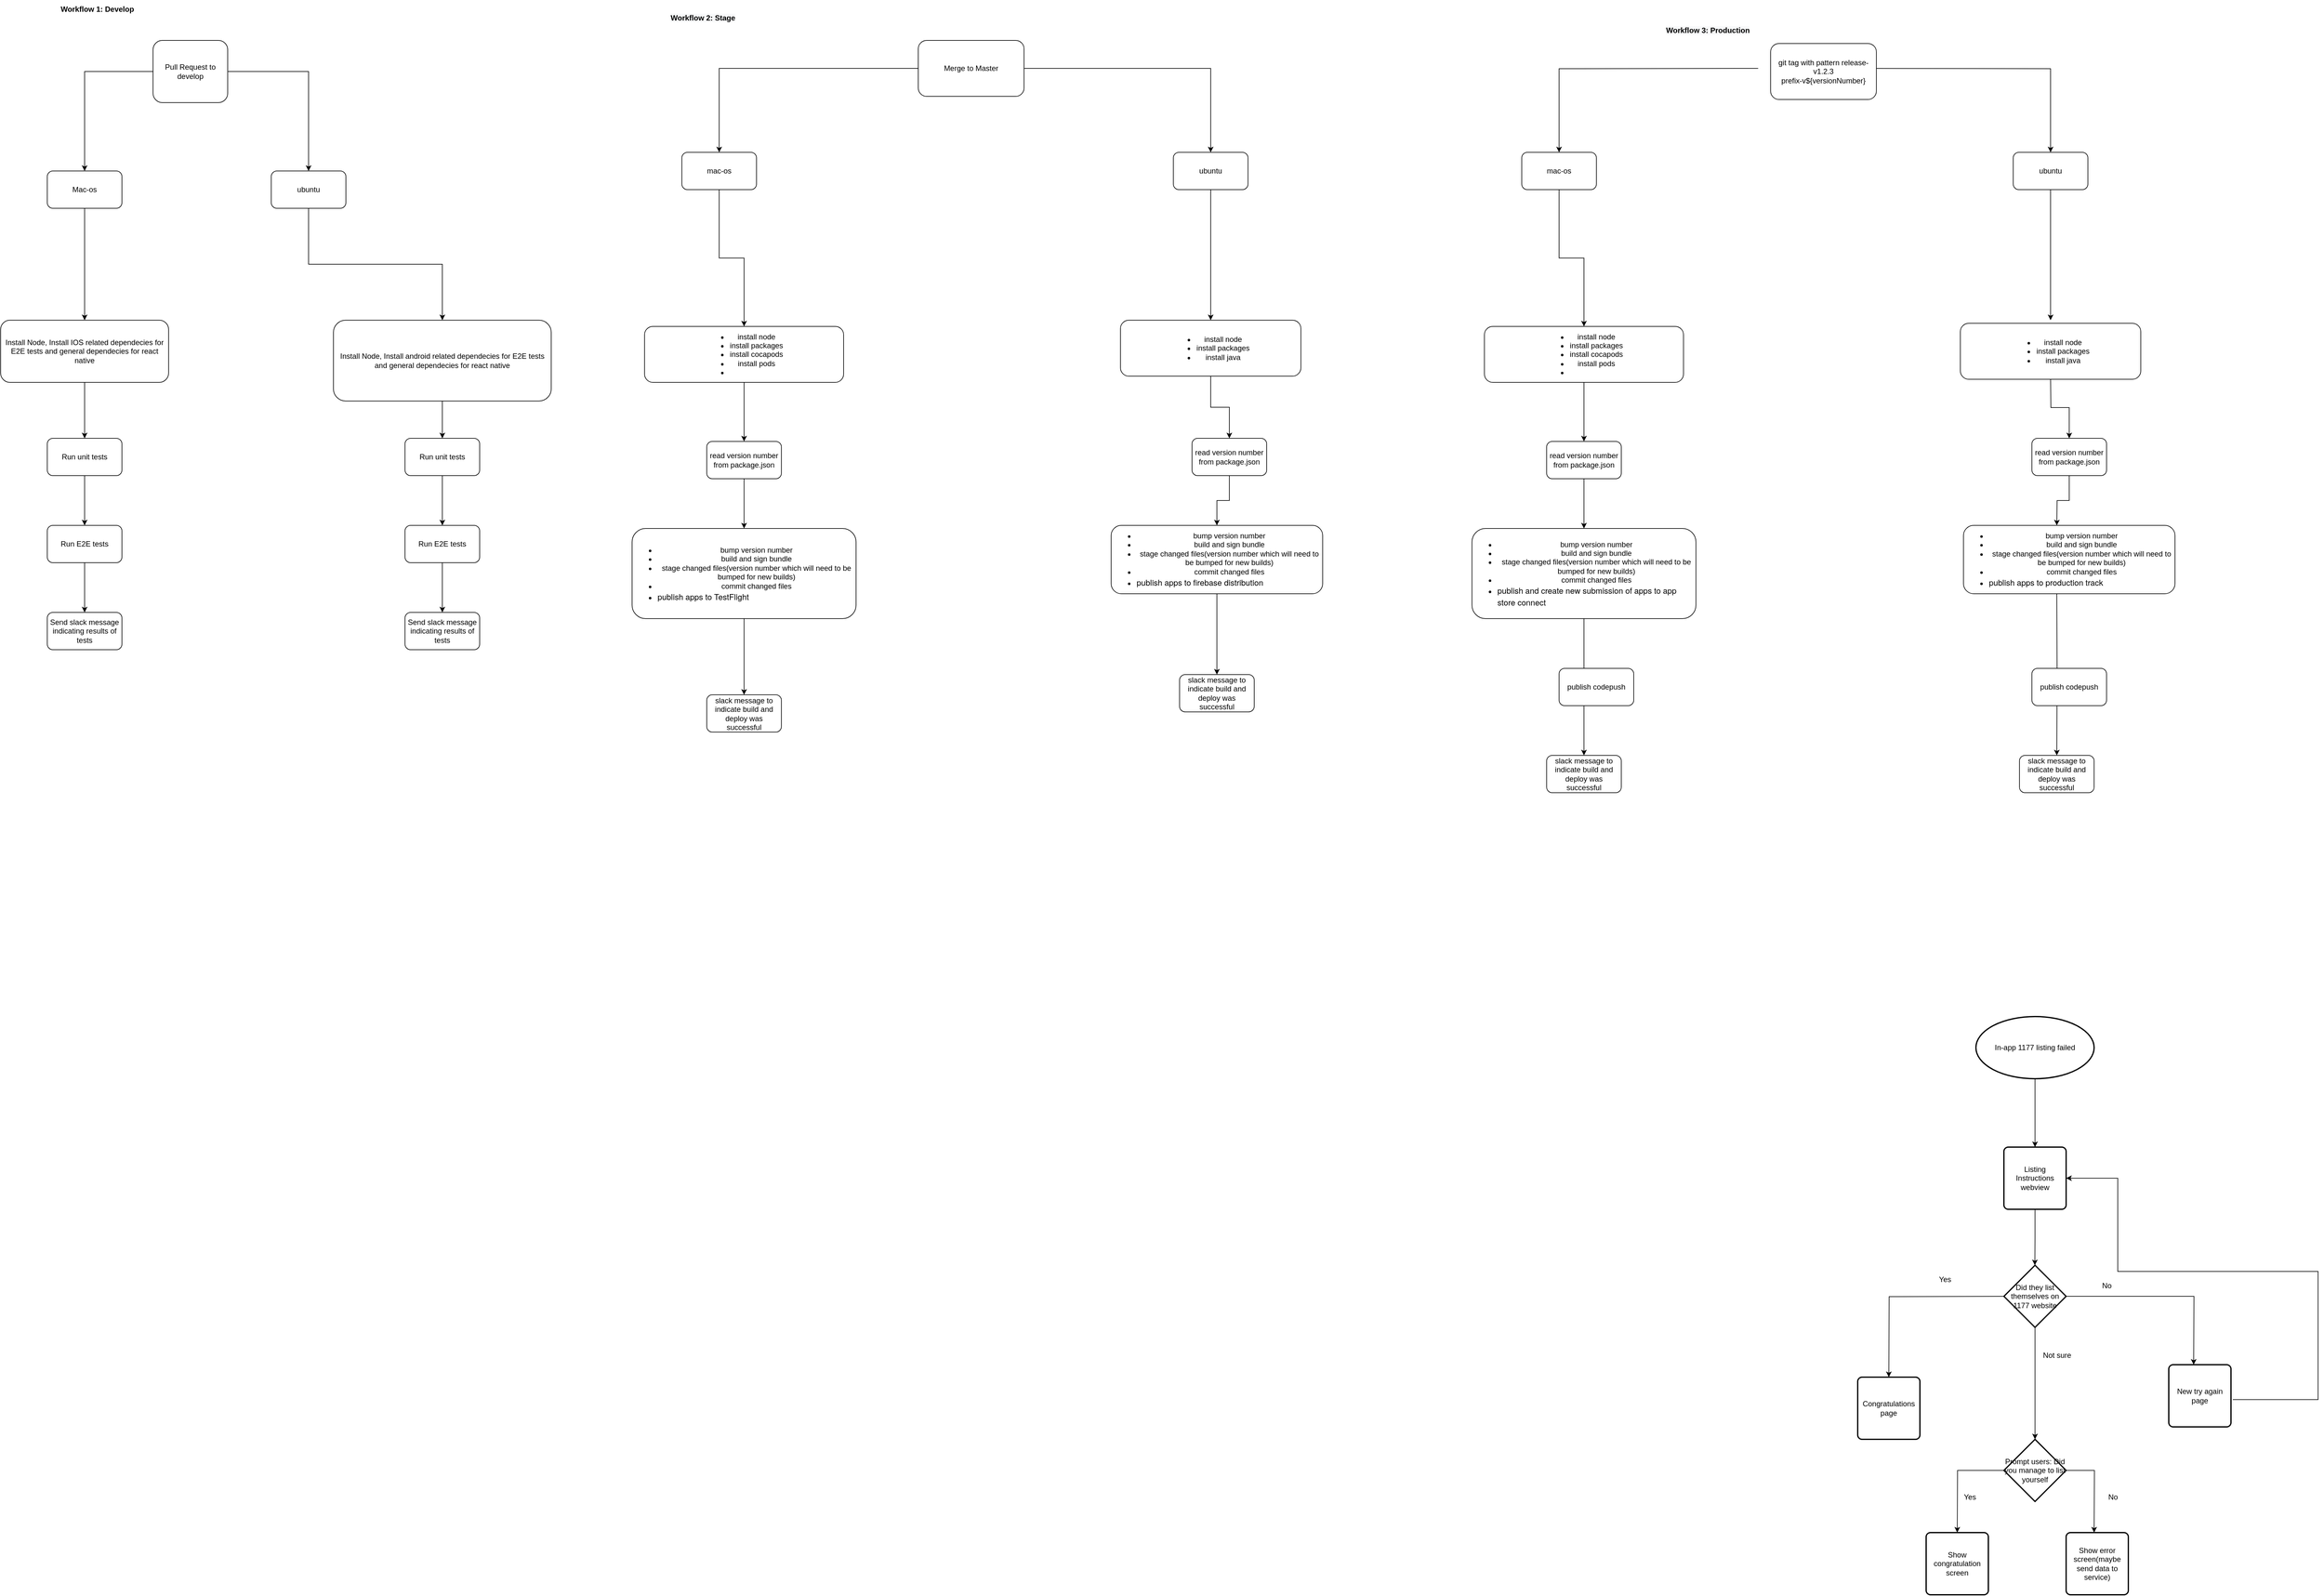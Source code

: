 <mxfile version="24.6.2" type="github">
  <diagram id="Z5iwHIcZEACn4jIKpfEN" name="Page-1">
    <mxGraphModel dx="659" dy="827" grid="1" gridSize="10" guides="1" tooltips="1" connect="1" arrows="1" fold="1" page="1" pageScale="1" pageWidth="850" pageHeight="1100" math="0" shadow="0">
      <root>
        <mxCell id="0" />
        <mxCell id="1" parent="0" />
        <mxCell id="zim9InCL9UAhZSMzU34I-10" value="" style="edgeStyle=orthogonalEdgeStyle;rounded=0;orthogonalLoop=1;jettySize=auto;html=1;" parent="1" source="zim9InCL9UAhZSMzU34I-7" target="zim9InCL9UAhZSMzU34I-9" edge="1">
          <mxGeometry relative="1" as="geometry" />
        </mxCell>
        <mxCell id="zim9InCL9UAhZSMzU34I-14" style="edgeStyle=orthogonalEdgeStyle;rounded=0;orthogonalLoop=1;jettySize=auto;html=1;exitX=1;exitY=0.5;exitDx=0;exitDy=0;entryX=0.5;entryY=0;entryDx=0;entryDy=0;" parent="1" source="zim9InCL9UAhZSMzU34I-7" target="zim9InCL9UAhZSMzU34I-12" edge="1">
          <mxGeometry relative="1" as="geometry" />
        </mxCell>
        <mxCell id="zim9InCL9UAhZSMzU34I-7" value="Pull Request to develop" style="rounded=1;whiteSpace=wrap;html=1;" parent="1" vertex="1">
          <mxGeometry x="1460" y="70" width="120" height="100" as="geometry" />
        </mxCell>
        <mxCell id="zim9InCL9UAhZSMzU34I-8" style="edgeStyle=orthogonalEdgeStyle;rounded=0;orthogonalLoop=1;jettySize=auto;html=1;exitX=0.5;exitY=1;exitDx=0;exitDy=0;" parent="1" source="zim9InCL9UAhZSMzU34I-7" target="zim9InCL9UAhZSMzU34I-7" edge="1">
          <mxGeometry relative="1" as="geometry" />
        </mxCell>
        <mxCell id="zim9InCL9UAhZSMzU34I-16" value="" style="edgeStyle=orthogonalEdgeStyle;rounded=0;orthogonalLoop=1;jettySize=auto;html=1;" parent="1" source="zim9InCL9UAhZSMzU34I-9" target="zim9InCL9UAhZSMzU34I-15" edge="1">
          <mxGeometry relative="1" as="geometry" />
        </mxCell>
        <mxCell id="zim9InCL9UAhZSMzU34I-9" value="Mac-os" style="whiteSpace=wrap;html=1;rounded=1;" parent="1" vertex="1">
          <mxGeometry x="1290" y="280" width="120" height="60" as="geometry" />
        </mxCell>
        <mxCell id="zim9InCL9UAhZSMzU34I-25" value="" style="edgeStyle=orthogonalEdgeStyle;rounded=0;orthogonalLoop=1;jettySize=auto;html=1;" parent="1" source="zim9InCL9UAhZSMzU34I-12" target="zim9InCL9UAhZSMzU34I-24" edge="1">
          <mxGeometry relative="1" as="geometry" />
        </mxCell>
        <mxCell id="zim9InCL9UAhZSMzU34I-12" value="ubuntu" style="whiteSpace=wrap;html=1;rounded=1;" parent="1" vertex="1">
          <mxGeometry x="1650" y="280" width="120" height="60" as="geometry" />
        </mxCell>
        <mxCell id="zim9InCL9UAhZSMzU34I-18" style="edgeStyle=orthogonalEdgeStyle;rounded=0;orthogonalLoop=1;jettySize=auto;html=1;exitX=0.5;exitY=1;exitDx=0;exitDy=0;entryX=0.5;entryY=0;entryDx=0;entryDy=0;" parent="1" source="zim9InCL9UAhZSMzU34I-15" target="zim9InCL9UAhZSMzU34I-17" edge="1">
          <mxGeometry relative="1" as="geometry" />
        </mxCell>
        <mxCell id="zim9InCL9UAhZSMzU34I-15" value="Install Node, Install IOS related dependecies for E2E tests and general dependecies for react native" style="whiteSpace=wrap;html=1;rounded=1;" parent="1" vertex="1">
          <mxGeometry x="1215" y="520" width="270" height="100" as="geometry" />
        </mxCell>
        <mxCell id="zim9InCL9UAhZSMzU34I-20" value="" style="edgeStyle=orthogonalEdgeStyle;rounded=0;orthogonalLoop=1;jettySize=auto;html=1;" parent="1" source="zim9InCL9UAhZSMzU34I-17" target="zim9InCL9UAhZSMzU34I-19" edge="1">
          <mxGeometry relative="1" as="geometry" />
        </mxCell>
        <mxCell id="zim9InCL9UAhZSMzU34I-17" value="Run unit tests" style="whiteSpace=wrap;html=1;rounded=1;" parent="1" vertex="1">
          <mxGeometry x="1290" y="710" width="120" height="60" as="geometry" />
        </mxCell>
        <mxCell id="zim9InCL9UAhZSMzU34I-22" value="" style="edgeStyle=orthogonalEdgeStyle;rounded=0;orthogonalLoop=1;jettySize=auto;html=1;" parent="1" source="zim9InCL9UAhZSMzU34I-19" target="zim9InCL9UAhZSMzU34I-21" edge="1">
          <mxGeometry relative="1" as="geometry" />
        </mxCell>
        <mxCell id="zim9InCL9UAhZSMzU34I-19" value="Run E2E tests" style="whiteSpace=wrap;html=1;rounded=1;" parent="1" vertex="1">
          <mxGeometry x="1290" y="850" width="120" height="60" as="geometry" />
        </mxCell>
        <mxCell id="zim9InCL9UAhZSMzU34I-21" value="Send slack message indicating results of tests" style="whiteSpace=wrap;html=1;rounded=1;" parent="1" vertex="1">
          <mxGeometry x="1290" y="990" width="120" height="60" as="geometry" />
        </mxCell>
        <mxCell id="zim9InCL9UAhZSMzU34I-28" value="" style="edgeStyle=orthogonalEdgeStyle;rounded=0;orthogonalLoop=1;jettySize=auto;html=1;" parent="1" source="zim9InCL9UAhZSMzU34I-24" target="zim9InCL9UAhZSMzU34I-27" edge="1">
          <mxGeometry relative="1" as="geometry" />
        </mxCell>
        <mxCell id="zim9InCL9UAhZSMzU34I-24" value="Install Node, Install android related dependecies for E2E tests and general dependecies for react native" style="whiteSpace=wrap;html=1;rounded=1;" parent="1" vertex="1">
          <mxGeometry x="1750" y="520" width="350" height="130" as="geometry" />
        </mxCell>
        <mxCell id="zim9InCL9UAhZSMzU34I-30" value="" style="edgeStyle=orthogonalEdgeStyle;rounded=0;orthogonalLoop=1;jettySize=auto;html=1;" parent="1" source="zim9InCL9UAhZSMzU34I-27" target="zim9InCL9UAhZSMzU34I-29" edge="1">
          <mxGeometry relative="1" as="geometry" />
        </mxCell>
        <mxCell id="zim9InCL9UAhZSMzU34I-27" value="Run unit tests" style="whiteSpace=wrap;html=1;rounded=1;" parent="1" vertex="1">
          <mxGeometry x="1865" y="710" width="120" height="60" as="geometry" />
        </mxCell>
        <mxCell id="zim9InCL9UAhZSMzU34I-32" value="" style="edgeStyle=orthogonalEdgeStyle;rounded=0;orthogonalLoop=1;jettySize=auto;html=1;" parent="1" source="zim9InCL9UAhZSMzU34I-29" target="zim9InCL9UAhZSMzU34I-31" edge="1">
          <mxGeometry relative="1" as="geometry" />
        </mxCell>
        <mxCell id="zim9InCL9UAhZSMzU34I-29" value="Run E2E tests" style="whiteSpace=wrap;html=1;rounded=1;" parent="1" vertex="1">
          <mxGeometry x="1865" y="850" width="120" height="60" as="geometry" />
        </mxCell>
        <mxCell id="zim9InCL9UAhZSMzU34I-31" value="Send slack message indicating results of tests" style="whiteSpace=wrap;html=1;rounded=1;" parent="1" vertex="1">
          <mxGeometry x="1865" y="990" width="120" height="60" as="geometry" />
        </mxCell>
        <mxCell id="zim9InCL9UAhZSMzU34I-36" style="edgeStyle=orthogonalEdgeStyle;rounded=0;orthogonalLoop=1;jettySize=auto;html=1;exitX=0;exitY=0.5;exitDx=0;exitDy=0;entryX=0.5;entryY=0;entryDx=0;entryDy=0;" parent="1" source="zim9InCL9UAhZSMzU34I-33" target="zim9InCL9UAhZSMzU34I-34" edge="1">
          <mxGeometry relative="1" as="geometry" />
        </mxCell>
        <mxCell id="zim9InCL9UAhZSMzU34I-37" style="edgeStyle=orthogonalEdgeStyle;rounded=0;orthogonalLoop=1;jettySize=auto;html=1;exitX=1;exitY=0.5;exitDx=0;exitDy=0;entryX=0.5;entryY=0;entryDx=0;entryDy=0;" parent="1" source="zim9InCL9UAhZSMzU34I-33" target="zim9InCL9UAhZSMzU34I-35" edge="1">
          <mxGeometry relative="1" as="geometry" />
        </mxCell>
        <mxCell id="zim9InCL9UAhZSMzU34I-33" value="Merge to Master" style="rounded=1;whiteSpace=wrap;html=1;" parent="1" vertex="1">
          <mxGeometry x="2690" y="70" width="170" height="90" as="geometry" />
        </mxCell>
        <mxCell id="zim9InCL9UAhZSMzU34I-41" style="edgeStyle=orthogonalEdgeStyle;rounded=0;orthogonalLoop=1;jettySize=auto;html=1;exitX=0.5;exitY=1;exitDx=0;exitDy=0;" parent="1" source="zim9InCL9UAhZSMzU34I-34" target="zim9InCL9UAhZSMzU34I-38" edge="1">
          <mxGeometry relative="1" as="geometry" />
        </mxCell>
        <mxCell id="zim9InCL9UAhZSMzU34I-34" value="mac-os" style="whiteSpace=wrap;html=1;rounded=1;" parent="1" vertex="1">
          <mxGeometry x="2310" y="250" width="120" height="60" as="geometry" />
        </mxCell>
        <mxCell id="zim9InCL9UAhZSMzU34I-40" value="" style="edgeStyle=orthogonalEdgeStyle;rounded=0;orthogonalLoop=1;jettySize=auto;html=1;" parent="1" source="zim9InCL9UAhZSMzU34I-35" target="zim9InCL9UAhZSMzU34I-39" edge="1">
          <mxGeometry relative="1" as="geometry" />
        </mxCell>
        <mxCell id="zim9InCL9UAhZSMzU34I-35" value="ubuntu" style="whiteSpace=wrap;html=1;rounded=1;" parent="1" vertex="1">
          <mxGeometry x="3100" y="250" width="120" height="60" as="geometry" />
        </mxCell>
        <mxCell id="zim9InCL9UAhZSMzU34I-43" value="" style="edgeStyle=orthogonalEdgeStyle;rounded=0;orthogonalLoop=1;jettySize=auto;html=1;" parent="1" source="zim9InCL9UAhZSMzU34I-38" target="zim9InCL9UAhZSMzU34I-42" edge="1">
          <mxGeometry relative="1" as="geometry" />
        </mxCell>
        <mxCell id="zim9InCL9UAhZSMzU34I-38" value="&lt;ul&gt;&lt;li&gt;install node&lt;/li&gt;&lt;li&gt;install packages&lt;/li&gt;&lt;li&gt;install cocapods&lt;/li&gt;&lt;li&gt;install pods&lt;/li&gt;&lt;li&gt;&lt;br&gt;&lt;/li&gt;&lt;/ul&gt;" style="whiteSpace=wrap;html=1;rounded=1;" parent="1" vertex="1">
          <mxGeometry x="2250" y="530" width="320" height="90" as="geometry" />
        </mxCell>
        <mxCell id="zim9InCL9UAhZSMzU34I-49" style="edgeStyle=orthogonalEdgeStyle;rounded=0;orthogonalLoop=1;jettySize=auto;html=1;exitX=0.5;exitY=1;exitDx=0;exitDy=0;entryX=0.5;entryY=0;entryDx=0;entryDy=0;" parent="1" source="zim9InCL9UAhZSMzU34I-39" target="zim9InCL9UAhZSMzU34I-48" edge="1">
          <mxGeometry relative="1" as="geometry" />
        </mxCell>
        <mxCell id="zim9InCL9UAhZSMzU34I-39" value="&lt;ul&gt;&lt;li&gt;install node&lt;/li&gt;&lt;li&gt;install packages&lt;/li&gt;&lt;li&gt;install java&lt;/li&gt;&lt;/ul&gt;" style="whiteSpace=wrap;html=1;rounded=1;" parent="1" vertex="1">
          <mxGeometry x="3015" y="520" width="290" height="90" as="geometry" />
        </mxCell>
        <mxCell id="zim9InCL9UAhZSMzU34I-45" value="" style="edgeStyle=orthogonalEdgeStyle;rounded=0;orthogonalLoop=1;jettySize=auto;html=1;" parent="1" source="zim9InCL9UAhZSMzU34I-42" target="zim9InCL9UAhZSMzU34I-44" edge="1">
          <mxGeometry relative="1" as="geometry" />
        </mxCell>
        <mxCell id="zim9InCL9UAhZSMzU34I-42" value="read version number from package.json" style="whiteSpace=wrap;html=1;rounded=1;" parent="1" vertex="1">
          <mxGeometry x="2350" y="715" width="120" height="60" as="geometry" />
        </mxCell>
        <mxCell id="zim9InCL9UAhZSMzU34I-47" value="" style="edgeStyle=orthogonalEdgeStyle;rounded=0;orthogonalLoop=1;jettySize=auto;html=1;" parent="1" source="zim9InCL9UAhZSMzU34I-44" target="zim9InCL9UAhZSMzU34I-46" edge="1">
          <mxGeometry relative="1" as="geometry" />
        </mxCell>
        <mxCell id="zim9InCL9UAhZSMzU34I-44" value="&lt;ul&gt;&lt;li&gt;bump version number&lt;/li&gt;&lt;li&gt;build and sign bundle&lt;/li&gt;&lt;li&gt;stage changed files(version number which will need to be bumped for new builds)&lt;/li&gt;&lt;li&gt;commit changed files&lt;/li&gt;&lt;li&gt;&lt;p style=&quot;margin: 0px; font-variant-numeric: normal; font-variant-east-asian: normal; font-stretch: normal; font-size: 13px; line-height: normal; font-family: &amp;quot;Helvetica Neue&amp;quot;; text-align: start;&quot; class=&quot;p1&quot;&gt;publish apps to TestFlight&amp;nbsp;&lt;/p&gt;&lt;/li&gt;&lt;/ul&gt;" style="whiteSpace=wrap;html=1;rounded=1;" parent="1" vertex="1">
          <mxGeometry x="2230" y="855" width="360" height="145" as="geometry" />
        </mxCell>
        <mxCell id="zim9InCL9UAhZSMzU34I-46" value="slack message to indicate build and deploy was successful" style="whiteSpace=wrap;html=1;rounded=1;" parent="1" vertex="1">
          <mxGeometry x="2350" y="1122.5" width="120" height="60" as="geometry" />
        </mxCell>
        <mxCell id="zim9InCL9UAhZSMzU34I-51" value="" style="edgeStyle=orthogonalEdgeStyle;rounded=0;orthogonalLoop=1;jettySize=auto;html=1;" parent="1" source="zim9InCL9UAhZSMzU34I-48" target="zim9InCL9UAhZSMzU34I-50" edge="1">
          <mxGeometry relative="1" as="geometry" />
        </mxCell>
        <mxCell id="zim9InCL9UAhZSMzU34I-48" value="read version number from package.json" style="whiteSpace=wrap;html=1;rounded=1;" parent="1" vertex="1">
          <mxGeometry x="3130" y="710" width="120" height="60" as="geometry" />
        </mxCell>
        <mxCell id="zim9InCL9UAhZSMzU34I-55" style="edgeStyle=orthogonalEdgeStyle;rounded=0;orthogonalLoop=1;jettySize=auto;html=1;exitX=0.5;exitY=1;exitDx=0;exitDy=0;entryX=0.5;entryY=0;entryDx=0;entryDy=0;" parent="1" source="zim9InCL9UAhZSMzU34I-50" target="zim9InCL9UAhZSMzU34I-54" edge="1">
          <mxGeometry relative="1" as="geometry" />
        </mxCell>
        <mxCell id="zim9InCL9UAhZSMzU34I-50" value="&lt;ul&gt;&lt;li&gt;bump version number&lt;/li&gt;&lt;li&gt;build and sign bundle&lt;/li&gt;&lt;li&gt;stage changed files(version number which will need to be bumped for new builds)&lt;/li&gt;&lt;li&gt;commit changed files&lt;/li&gt;&lt;li&gt;&lt;p style=&quot;margin: 0px; font-variant-numeric: normal; font-variant-east-asian: normal; font-stretch: normal; font-size: 13px; line-height: normal; font-family: &amp;quot;Helvetica Neue&amp;quot;; text-align: start;&quot; class=&quot;p1&quot;&gt;publish apps to firebase distribution&lt;/p&gt;&lt;/li&gt;&lt;/ul&gt;" style="whiteSpace=wrap;html=1;rounded=1;" parent="1" vertex="1">
          <mxGeometry x="3000" y="850" width="340" height="110" as="geometry" />
        </mxCell>
        <mxCell id="zim9InCL9UAhZSMzU34I-54" value="slack message to indicate build and deploy was successful" style="whiteSpace=wrap;html=1;rounded=1;" parent="1" vertex="1">
          <mxGeometry x="3110" y="1090" width="120" height="60" as="geometry" />
        </mxCell>
        <mxCell id="Y_6ok89p1FJweFbt9RA1-2" style="edgeStyle=orthogonalEdgeStyle;rounded=0;orthogonalLoop=1;jettySize=auto;html=1;exitX=0;exitY=0.5;exitDx=0;exitDy=0;entryX=0.5;entryY=0;entryDx=0;entryDy=0;" parent="1" target="Y_6ok89p1FJweFbt9RA1-5" edge="1">
          <mxGeometry relative="1" as="geometry">
            <mxPoint x="4040" y="115" as="sourcePoint" />
          </mxGeometry>
        </mxCell>
        <mxCell id="Y_6ok89p1FJweFbt9RA1-3" style="edgeStyle=orthogonalEdgeStyle;rounded=0;orthogonalLoop=1;jettySize=auto;html=1;exitX=1;exitY=0.5;exitDx=0;exitDy=0;entryX=0.5;entryY=0;entryDx=0;entryDy=0;" parent="1" target="Y_6ok89p1FJweFbt9RA1-7" edge="1">
          <mxGeometry relative="1" as="geometry">
            <mxPoint x="4210" y="115" as="sourcePoint" />
          </mxGeometry>
        </mxCell>
        <mxCell id="Y_6ok89p1FJweFbt9RA1-4" style="edgeStyle=orthogonalEdgeStyle;rounded=0;orthogonalLoop=1;jettySize=auto;html=1;exitX=0.5;exitY=1;exitDx=0;exitDy=0;" parent="1" source="Y_6ok89p1FJweFbt9RA1-5" target="Y_6ok89p1FJweFbt9RA1-9" edge="1">
          <mxGeometry relative="1" as="geometry" />
        </mxCell>
        <mxCell id="Y_6ok89p1FJweFbt9RA1-5" value="mac-os" style="whiteSpace=wrap;html=1;rounded=1;" parent="1" vertex="1">
          <mxGeometry x="3660" y="250" width="120" height="60" as="geometry" />
        </mxCell>
        <mxCell id="Y_6ok89p1FJweFbt9RA1-6" value="" style="edgeStyle=orthogonalEdgeStyle;rounded=0;orthogonalLoop=1;jettySize=auto;html=1;" parent="1" source="Y_6ok89p1FJweFbt9RA1-7" edge="1">
          <mxGeometry relative="1" as="geometry">
            <mxPoint x="4510" y="520" as="targetPoint" />
          </mxGeometry>
        </mxCell>
        <mxCell id="Y_6ok89p1FJweFbt9RA1-7" value="ubuntu" style="whiteSpace=wrap;html=1;rounded=1;" parent="1" vertex="1">
          <mxGeometry x="4450" y="250" width="120" height="60" as="geometry" />
        </mxCell>
        <mxCell id="Y_6ok89p1FJweFbt9RA1-8" value="" style="edgeStyle=orthogonalEdgeStyle;rounded=0;orthogonalLoop=1;jettySize=auto;html=1;" parent="1" source="Y_6ok89p1FJweFbt9RA1-9" target="Y_6ok89p1FJweFbt9RA1-12" edge="1">
          <mxGeometry relative="1" as="geometry" />
        </mxCell>
        <mxCell id="Y_6ok89p1FJweFbt9RA1-9" value="&lt;ul&gt;&lt;li&gt;install node&lt;/li&gt;&lt;li&gt;install packages&lt;/li&gt;&lt;li&gt;install cocapods&lt;/li&gt;&lt;li&gt;install pods&lt;/li&gt;&lt;li&gt;&lt;br&gt;&lt;/li&gt;&lt;/ul&gt;" style="whiteSpace=wrap;html=1;rounded=1;" parent="1" vertex="1">
          <mxGeometry x="3600" y="530" width="320" height="90" as="geometry" />
        </mxCell>
        <mxCell id="Y_6ok89p1FJweFbt9RA1-10" style="edgeStyle=orthogonalEdgeStyle;rounded=0;orthogonalLoop=1;jettySize=auto;html=1;exitX=0.5;exitY=1;exitDx=0;exitDy=0;entryX=0.5;entryY=0;entryDx=0;entryDy=0;" parent="1" target="Y_6ok89p1FJweFbt9RA1-17" edge="1">
          <mxGeometry relative="1" as="geometry">
            <mxPoint x="4510" y="610" as="sourcePoint" />
          </mxGeometry>
        </mxCell>
        <mxCell id="Y_6ok89p1FJweFbt9RA1-11" value="" style="edgeStyle=orthogonalEdgeStyle;rounded=0;orthogonalLoop=1;jettySize=auto;html=1;" parent="1" source="Y_6ok89p1FJweFbt9RA1-12" target="Y_6ok89p1FJweFbt9RA1-14" edge="1">
          <mxGeometry relative="1" as="geometry" />
        </mxCell>
        <mxCell id="Y_6ok89p1FJweFbt9RA1-12" value="read version number from package.json" style="whiteSpace=wrap;html=1;rounded=1;" parent="1" vertex="1">
          <mxGeometry x="3700" y="715" width="120" height="60" as="geometry" />
        </mxCell>
        <mxCell id="Y_6ok89p1FJweFbt9RA1-13" value="" style="edgeStyle=orthogonalEdgeStyle;rounded=0;orthogonalLoop=1;jettySize=auto;html=1;" parent="1" source="Y_6ok89p1FJweFbt9RA1-14" target="Y_6ok89p1FJweFbt9RA1-15" edge="1">
          <mxGeometry relative="1" as="geometry" />
        </mxCell>
        <mxCell id="Y_6ok89p1FJweFbt9RA1-14" value="&lt;ul&gt;&lt;li&gt;bump version number&lt;/li&gt;&lt;li&gt;build and sign bundle&lt;/li&gt;&lt;li&gt;stage changed files(version number which will need to be bumped for new builds)&lt;/li&gt;&lt;li&gt;commit changed files&lt;/li&gt;&lt;li&gt;&lt;p style=&quot;margin: 0px; font-variant-numeric: normal; font-variant-east-asian: normal; font-stretch: normal; font-size: 13px; line-height: normal; font-family: &amp;quot;Helvetica Neue&amp;quot;; text-align: start;&quot; class=&quot;p1&quot;&gt;publish and create new submission of apps to app store connect&amp;nbsp;&lt;/p&gt;&lt;/li&gt;&lt;/ul&gt;" style="whiteSpace=wrap;html=1;rounded=1;" parent="1" vertex="1">
          <mxGeometry x="3580" y="855" width="360" height="145" as="geometry" />
        </mxCell>
        <mxCell id="Y_6ok89p1FJweFbt9RA1-15" value="slack message to indicate build and deploy was successful" style="whiteSpace=wrap;html=1;rounded=1;" parent="1" vertex="1">
          <mxGeometry x="3700" y="1220" width="120" height="60" as="geometry" />
        </mxCell>
        <mxCell id="Y_6ok89p1FJweFbt9RA1-16" value="" style="edgeStyle=orthogonalEdgeStyle;rounded=0;orthogonalLoop=1;jettySize=auto;html=1;" parent="1" source="Y_6ok89p1FJweFbt9RA1-17" edge="1">
          <mxGeometry relative="1" as="geometry">
            <mxPoint x="4520" y="850" as="targetPoint" />
          </mxGeometry>
        </mxCell>
        <mxCell id="Y_6ok89p1FJweFbt9RA1-17" value="read version number from package.json" style="whiteSpace=wrap;html=1;rounded=1;" parent="1" vertex="1">
          <mxGeometry x="4480" y="710" width="120" height="60" as="geometry" />
        </mxCell>
        <mxCell id="Y_6ok89p1FJweFbt9RA1-18" style="edgeStyle=orthogonalEdgeStyle;rounded=0;orthogonalLoop=1;jettySize=auto;html=1;exitX=0.5;exitY=1;exitDx=0;exitDy=0;entryX=0.5;entryY=0;entryDx=0;entryDy=0;" parent="1" target="Y_6ok89p1FJweFbt9RA1-19" edge="1">
          <mxGeometry relative="1" as="geometry">
            <mxPoint x="4520" y="960" as="sourcePoint" />
          </mxGeometry>
        </mxCell>
        <mxCell id="Y_6ok89p1FJweFbt9RA1-19" value="slack message to indicate build and deploy was successful" style="whiteSpace=wrap;html=1;rounded=1;" parent="1" vertex="1">
          <mxGeometry x="4460" y="1220" width="120" height="60" as="geometry" />
        </mxCell>
        <mxCell id="Y_6ok89p1FJweFbt9RA1-20" value="&lt;ul&gt;&lt;li&gt;install node&lt;/li&gt;&lt;li&gt;install packages&lt;/li&gt;&lt;li&gt;install java&lt;/li&gt;&lt;/ul&gt;" style="whiteSpace=wrap;html=1;rounded=1;" parent="1" vertex="1">
          <mxGeometry x="4365" y="525" width="290" height="90" as="geometry" />
        </mxCell>
        <mxCell id="Y_6ok89p1FJweFbt9RA1-21" value="&lt;ul&gt;&lt;li&gt;bump version number&lt;/li&gt;&lt;li&gt;build and sign bundle&lt;/li&gt;&lt;li&gt;stage changed files(version number which will need to be bumped for new builds)&lt;/li&gt;&lt;li&gt;commit changed files&lt;/li&gt;&lt;li&gt;&lt;p style=&quot;margin: 0px; font-variant-numeric: normal; font-variant-east-asian: normal; font-stretch: normal; font-size: 13px; line-height: normal; font-family: &amp;quot;Helvetica Neue&amp;quot;; text-align: start;&quot; class=&quot;p1&quot;&gt;publish apps to production track&lt;/p&gt;&lt;/li&gt;&lt;/ul&gt;" style="whiteSpace=wrap;html=1;rounded=1;" parent="1" vertex="1">
          <mxGeometry x="4370" y="850" width="340" height="110" as="geometry" />
        </mxCell>
        <mxCell id="Y_6ok89p1FJweFbt9RA1-22" value="git tag with pattern release-v1.2.3&lt;br&gt;prefix-v${versionNumber}" style="rounded=1;whiteSpace=wrap;html=1;" parent="1" vertex="1">
          <mxGeometry x="4060" y="75" width="170" height="90" as="geometry" />
        </mxCell>
        <mxCell id="Y_6ok89p1FJweFbt9RA1-23" value="publish codepush" style="rounded=1;whiteSpace=wrap;html=1;" parent="1" vertex="1">
          <mxGeometry x="3720" y="1080" width="120" height="60" as="geometry" />
        </mxCell>
        <mxCell id="Y_6ok89p1FJweFbt9RA1-24" value="publish codepush" style="rounded=1;whiteSpace=wrap;html=1;" parent="1" vertex="1">
          <mxGeometry x="4480" y="1080" width="120" height="60" as="geometry" />
        </mxCell>
        <mxCell id="eEjps6256RhUfAz-EOFf-2" value="&lt;b&gt;Workflow 1: Develop&lt;/b&gt;" style="text;html=1;align=center;verticalAlign=middle;resizable=0;points=[];autosize=1;strokeColor=none;fillColor=none;" parent="1" vertex="1">
          <mxGeometry x="1300" y="5" width="140" height="30" as="geometry" />
        </mxCell>
        <mxCell id="eEjps6256RhUfAz-EOFf-3" value="&lt;b style=&quot;color: rgb(0, 0, 0); font-family: Helvetica; font-size: 12px; font-style: normal; font-variant-ligatures: normal; font-variant-caps: normal; letter-spacing: normal; orphans: 2; text-align: center; text-indent: 0px; text-transform: none; widows: 2; word-spacing: 0px; -webkit-text-stroke-width: 0px; background-color: rgb(248, 249, 250); text-decoration-thickness: initial; text-decoration-style: initial; text-decoration-color: initial;&quot;&gt;Workflow 2: Stage&lt;/b&gt;" style="text;whiteSpace=wrap;html=1;" parent="1" vertex="1">
          <mxGeometry x="2290" y="20" width="150" height="40" as="geometry" />
        </mxCell>
        <mxCell id="eEjps6256RhUfAz-EOFf-4" value="&lt;b style=&quot;color: rgb(0, 0, 0); font-family: Helvetica; font-size: 12px; font-style: normal; font-variant-ligatures: normal; font-variant-caps: normal; letter-spacing: normal; orphans: 2; text-align: center; text-indent: 0px; text-transform: none; widows: 2; word-spacing: 0px; -webkit-text-stroke-width: 0px; background-color: rgb(248, 249, 250); text-decoration-thickness: initial; text-decoration-style: initial; text-decoration-color: initial;&quot;&gt;Workflow 3: Production&lt;/b&gt;" style="text;whiteSpace=wrap;html=1;" parent="1" vertex="1">
          <mxGeometry x="3890" y="40" width="150" height="40" as="geometry" />
        </mxCell>
        <mxCell id="8DN4fU9th3OSJvTr_TPD-2" style="edgeStyle=orthogonalEdgeStyle;rounded=0;orthogonalLoop=1;jettySize=auto;html=1;" edge="1" parent="1" source="8DN4fU9th3OSJvTr_TPD-1">
          <mxGeometry relative="1" as="geometry">
            <mxPoint x="4485" y="1850" as="targetPoint" />
          </mxGeometry>
        </mxCell>
        <mxCell id="8DN4fU9th3OSJvTr_TPD-1" value="In-app 1177 listing failed" style="strokeWidth=2;html=1;shape=mxgraph.flowchart.start_1;whiteSpace=wrap;" vertex="1" parent="1">
          <mxGeometry x="4390" y="1640" width="190" height="100" as="geometry" />
        </mxCell>
        <mxCell id="8DN4fU9th3OSJvTr_TPD-7" style="edgeStyle=orthogonalEdgeStyle;rounded=0;orthogonalLoop=1;jettySize=auto;html=1;exitX=0.5;exitY=1;exitDx=0;exitDy=0;" edge="1" parent="1" source="8DN4fU9th3OSJvTr_TPD-3">
          <mxGeometry relative="1" as="geometry">
            <mxPoint x="4484.739" y="2040" as="targetPoint" />
          </mxGeometry>
        </mxCell>
        <mxCell id="8DN4fU9th3OSJvTr_TPD-3" value="Listing Instructions webview" style="rounded=1;whiteSpace=wrap;html=1;absoluteArcSize=1;arcSize=14;strokeWidth=2;" vertex="1" parent="1">
          <mxGeometry x="4435" y="1850" width="100" height="100" as="geometry" />
        </mxCell>
        <mxCell id="8DN4fU9th3OSJvTr_TPD-9" style="edgeStyle=orthogonalEdgeStyle;rounded=0;orthogonalLoop=1;jettySize=auto;html=1;" edge="1" parent="1">
          <mxGeometry relative="1" as="geometry">
            <mxPoint x="4250" y="2220" as="targetPoint" />
            <mxPoint x="4440" y="2090.043" as="sourcePoint" />
          </mxGeometry>
        </mxCell>
        <mxCell id="8DN4fU9th3OSJvTr_TPD-13" style="edgeStyle=orthogonalEdgeStyle;rounded=0;orthogonalLoop=1;jettySize=auto;html=1;" edge="1" parent="1" source="8DN4fU9th3OSJvTr_TPD-10">
          <mxGeometry relative="1" as="geometry">
            <mxPoint x="4740" y="2200" as="targetPoint" />
          </mxGeometry>
        </mxCell>
        <mxCell id="8DN4fU9th3OSJvTr_TPD-18" style="edgeStyle=orthogonalEdgeStyle;rounded=0;orthogonalLoop=1;jettySize=auto;html=1;" edge="1" parent="1" source="8DN4fU9th3OSJvTr_TPD-10">
          <mxGeometry relative="1" as="geometry">
            <mxPoint x="4485" y="2320" as="targetPoint" />
          </mxGeometry>
        </mxCell>
        <mxCell id="8DN4fU9th3OSJvTr_TPD-10" value="Did they list themselves on 1177 website" style="strokeWidth=2;html=1;shape=mxgraph.flowchart.decision;whiteSpace=wrap;" vertex="1" parent="1">
          <mxGeometry x="4435" y="2040" width="100" height="100" as="geometry" />
        </mxCell>
        <mxCell id="8DN4fU9th3OSJvTr_TPD-11" value="Yes" style="text;html=1;align=center;verticalAlign=middle;resizable=0;points=[];autosize=1;strokeColor=none;fillColor=none;" vertex="1" parent="1">
          <mxGeometry x="4320" y="2048" width="40" height="30" as="geometry" />
        </mxCell>
        <mxCell id="8DN4fU9th3OSJvTr_TPD-12" value="Congratulations page" style="rounded=1;whiteSpace=wrap;html=1;absoluteArcSize=1;arcSize=14;strokeWidth=2;" vertex="1" parent="1">
          <mxGeometry x="4200" y="2220" width="100" height="100" as="geometry" />
        </mxCell>
        <mxCell id="8DN4fU9th3OSJvTr_TPD-28" style="edgeStyle=orthogonalEdgeStyle;rounded=0;orthogonalLoop=1;jettySize=auto;html=1;entryX=1;entryY=0.5;entryDx=0;entryDy=0;exitX=1.03;exitY=0.561;exitDx=0;exitDy=0;exitPerimeter=0;" edge="1" parent="1" source="8DN4fU9th3OSJvTr_TPD-14" target="8DN4fU9th3OSJvTr_TPD-3">
          <mxGeometry relative="1" as="geometry">
            <mxPoint x="4910" y="2030" as="targetPoint" />
            <Array as="points">
              <mxPoint x="4940" y="2256" />
              <mxPoint x="4940" y="2050" />
              <mxPoint x="4618" y="2050" />
              <mxPoint x="4618" y="1900" />
            </Array>
          </mxGeometry>
        </mxCell>
        <mxCell id="8DN4fU9th3OSJvTr_TPD-14" value="New try again page" style="rounded=1;whiteSpace=wrap;html=1;absoluteArcSize=1;arcSize=14;strokeWidth=2;" vertex="1" parent="1">
          <mxGeometry x="4700" y="2200" width="100" height="100" as="geometry" />
        </mxCell>
        <mxCell id="8DN4fU9th3OSJvTr_TPD-17" value="No" style="text;html=1;align=center;verticalAlign=middle;resizable=0;points=[];autosize=1;strokeColor=none;fillColor=none;" vertex="1" parent="1">
          <mxGeometry x="4580" y="2058" width="40" height="30" as="geometry" />
        </mxCell>
        <mxCell id="8DN4fU9th3OSJvTr_TPD-19" value="Not sure" style="text;html=1;align=center;verticalAlign=middle;resizable=0;points=[];autosize=1;strokeColor=none;fillColor=none;" vertex="1" parent="1">
          <mxGeometry x="4485" y="2170" width="70" height="30" as="geometry" />
        </mxCell>
        <mxCell id="8DN4fU9th3OSJvTr_TPD-22" style="edgeStyle=orthogonalEdgeStyle;rounded=0;orthogonalLoop=1;jettySize=auto;html=1;" edge="1" parent="1" source="8DN4fU9th3OSJvTr_TPD-21">
          <mxGeometry relative="1" as="geometry">
            <mxPoint x="4360" y="2470" as="targetPoint" />
          </mxGeometry>
        </mxCell>
        <mxCell id="8DN4fU9th3OSJvTr_TPD-23" style="edgeStyle=orthogonalEdgeStyle;rounded=0;orthogonalLoop=1;jettySize=auto;html=1;exitX=1;exitY=0.5;exitDx=0;exitDy=0;exitPerimeter=0;" edge="1" parent="1" source="8DN4fU9th3OSJvTr_TPD-21">
          <mxGeometry relative="1" as="geometry">
            <mxPoint x="4580" y="2470" as="targetPoint" />
          </mxGeometry>
        </mxCell>
        <mxCell id="8DN4fU9th3OSJvTr_TPD-21" value="Prompt users: Did you manage to list yourself" style="strokeWidth=2;html=1;shape=mxgraph.flowchart.decision;whiteSpace=wrap;" vertex="1" parent="1">
          <mxGeometry x="4435" y="2320" width="100" height="100" as="geometry" />
        </mxCell>
        <mxCell id="8DN4fU9th3OSJvTr_TPD-24" value="Show congratulation screen" style="rounded=1;whiteSpace=wrap;html=1;absoluteArcSize=1;arcSize=14;strokeWidth=2;" vertex="1" parent="1">
          <mxGeometry x="4310" y="2470" width="100" height="100" as="geometry" />
        </mxCell>
        <mxCell id="8DN4fU9th3OSJvTr_TPD-25" value="Show error screen(maybe send data to service)" style="rounded=1;whiteSpace=wrap;html=1;absoluteArcSize=1;arcSize=14;strokeWidth=2;" vertex="1" parent="1">
          <mxGeometry x="4535" y="2470" width="100" height="100" as="geometry" />
        </mxCell>
        <mxCell id="8DN4fU9th3OSJvTr_TPD-26" value="No" style="text;html=1;align=center;verticalAlign=middle;resizable=0;points=[];autosize=1;strokeColor=none;fillColor=none;" vertex="1" parent="1">
          <mxGeometry x="4590" y="2398" width="40" height="30" as="geometry" />
        </mxCell>
        <mxCell id="8DN4fU9th3OSJvTr_TPD-27" value="Yes" style="text;html=1;align=center;verticalAlign=middle;resizable=0;points=[];autosize=1;strokeColor=none;fillColor=none;" vertex="1" parent="1">
          <mxGeometry x="4360" y="2398" width="40" height="30" as="geometry" />
        </mxCell>
      </root>
    </mxGraphModel>
  </diagram>
</mxfile>
